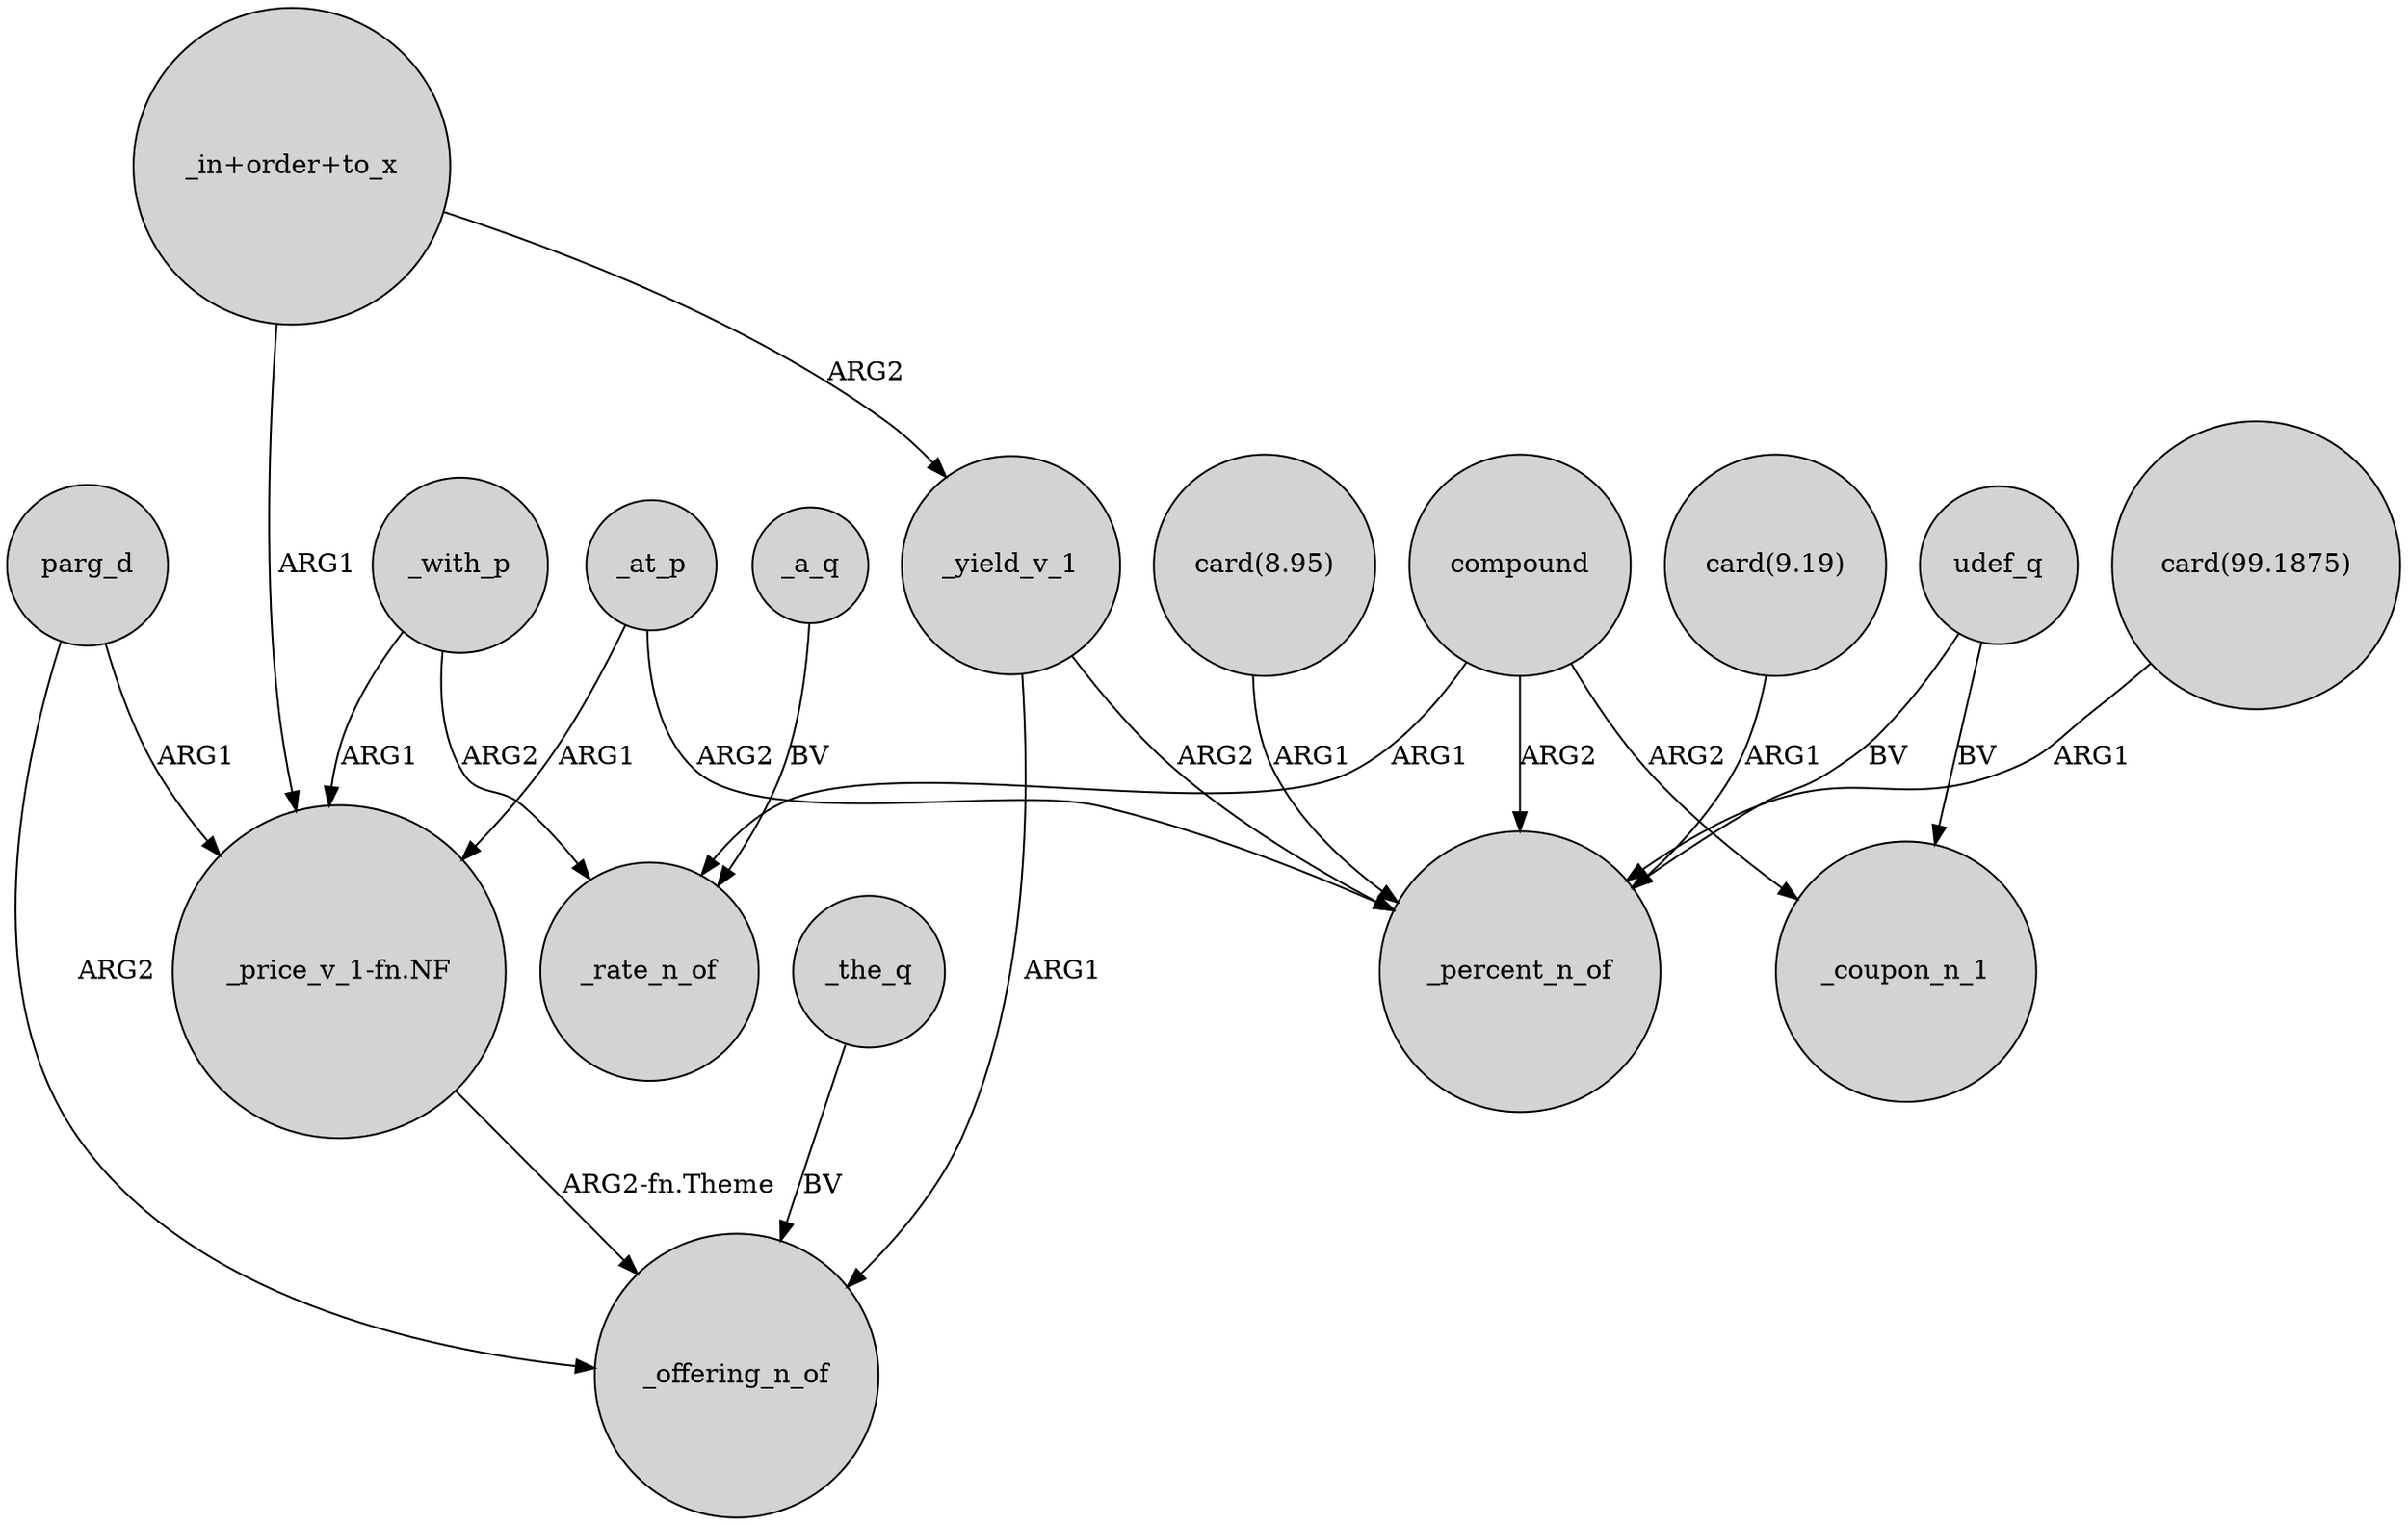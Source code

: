 digraph {
	node [shape=circle style=filled]
	_yield_v_1 -> _offering_n_of [label=ARG1]
	_with_p -> "_price_v_1-fn.NF" [label=ARG1]
	"card(8.95)" -> _percent_n_of [label=ARG1]
	compound -> _rate_n_of [label=ARG1]
	"card(9.19)" -> _percent_n_of [label=ARG1]
	"card(99.1875)" -> _percent_n_of [label=ARG1]
	"_price_v_1-fn.NF" -> _offering_n_of [label="ARG2-fn.Theme"]
	_a_q -> _rate_n_of [label=BV]
	compound -> _percent_n_of [label=ARG2]
	_at_p -> "_price_v_1-fn.NF" [label=ARG1]
	parg_d -> _offering_n_of [label=ARG2]
	"_in+order+to_x" -> "_price_v_1-fn.NF" [label=ARG1]
	_with_p -> _rate_n_of [label=ARG2]
	"_in+order+to_x" -> _yield_v_1 [label=ARG2]
	parg_d -> "_price_v_1-fn.NF" [label=ARG1]
	_yield_v_1 -> _percent_n_of [label=ARG2]
	compound -> _coupon_n_1 [label=ARG2]
	_at_p -> _percent_n_of [label=ARG2]
	udef_q -> _percent_n_of [label=BV]
	udef_q -> _coupon_n_1 [label=BV]
	_the_q -> _offering_n_of [label=BV]
}
